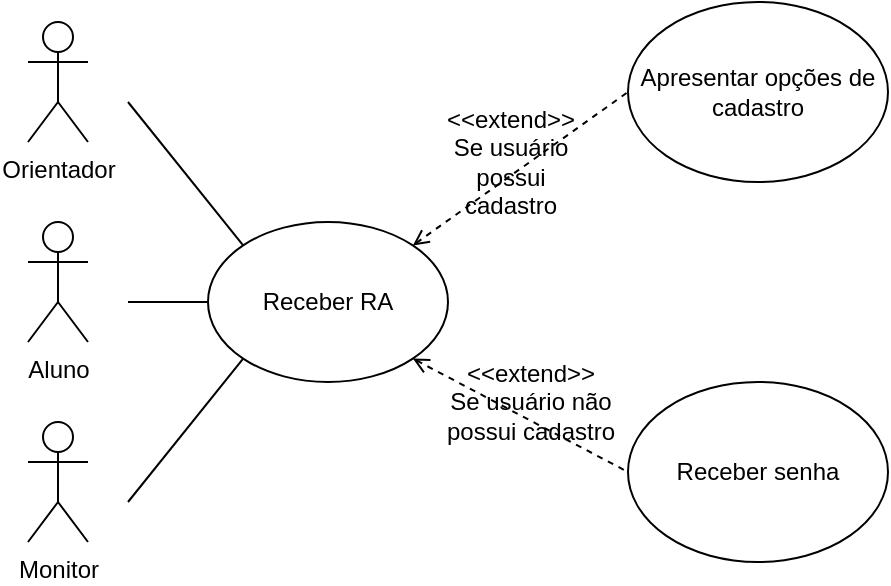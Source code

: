 <mxfile version="14.9.2" type="github"><diagram id="qWR6f2o3IF_EAkmE9tsb" name="Page-1"><mxGraphModel dx="581" dy="342" grid="1" gridSize="10" guides="1" tooltips="1" connect="1" arrows="1" fold="1" page="1" pageScale="1" pageWidth="827" pageHeight="1169" math="0" shadow="0"><root><mxCell id="0"/><mxCell id="1" parent="0"/><mxCell id="vSWSXj2G6hmYa058cpHP-1" value="Monitor&lt;br&gt;" style="shape=umlActor;verticalLabelPosition=bottom;verticalAlign=top;html=1;outlineConnect=0;fontFamily=Helvetica;" parent="1" vertex="1"><mxGeometry x="160" y="420" width="30" height="60" as="geometry"/></mxCell><mxCell id="BOtW3HyIiQYNsIQS25OM-1" value="Aluno&lt;br&gt;" style="shape=umlActor;verticalLabelPosition=bottom;verticalAlign=top;html=1;outlineConnect=0;fontFamily=Helvetica;" vertex="1" parent="1"><mxGeometry x="160" y="320" width="30" height="60" as="geometry"/></mxCell><mxCell id="BOtW3HyIiQYNsIQS25OM-2" value="Orientador&lt;br&gt;" style="shape=umlActor;verticalLabelPosition=bottom;verticalAlign=top;html=1;outlineConnect=0;" vertex="1" parent="1"><mxGeometry x="160" y="220" width="30" height="60" as="geometry"/></mxCell><mxCell id="BOtW3HyIiQYNsIQS25OM-3" value="Receber RA" style="ellipse;whiteSpace=wrap;html=1;" vertex="1" parent="1"><mxGeometry x="250" y="320" width="120" height="80" as="geometry"/></mxCell><mxCell id="BOtW3HyIiQYNsIQS25OM-5" value="" style="endArrow=none;html=1;exitX=0;exitY=0;exitDx=0;exitDy=0;" edge="1" parent="1" source="BOtW3HyIiQYNsIQS25OM-3"><mxGeometry width="50" height="50" relative="1" as="geometry"><mxPoint x="310" y="320" as="sourcePoint"/><mxPoint x="210" y="260" as="targetPoint"/></mxGeometry></mxCell><mxCell id="BOtW3HyIiQYNsIQS25OM-6" value="" style="endArrow=none;html=1;exitX=0;exitY=0.5;exitDx=0;exitDy=0;" edge="1" parent="1" source="BOtW3HyIiQYNsIQS25OM-3"><mxGeometry width="50" height="50" relative="1" as="geometry"><mxPoint x="290" y="360" as="sourcePoint"/><mxPoint x="210" y="360" as="targetPoint"/></mxGeometry></mxCell><mxCell id="BOtW3HyIiQYNsIQS25OM-7" value="" style="endArrow=none;html=1;exitX=0;exitY=1;exitDx=0;exitDy=0;" edge="1" parent="1" source="BOtW3HyIiQYNsIQS25OM-3"><mxGeometry width="50" height="50" relative="1" as="geometry"><mxPoint x="330" y="340" as="sourcePoint"/><mxPoint x="210" y="460" as="targetPoint"/></mxGeometry></mxCell><mxCell id="BOtW3HyIiQYNsIQS25OM-8" value="Apresentar&amp;nbsp;opções de cadastro" style="ellipse;whiteSpace=wrap;html=1;" vertex="1" parent="1"><mxGeometry x="460" y="210" width="130" height="90" as="geometry"/></mxCell><mxCell id="BOtW3HyIiQYNsIQS25OM-9" value="" style="endArrow=none;html=1;strokeWidth=1;entryX=0;entryY=0.5;entryDx=0;entryDy=0;dashed=1;startArrow=open;startFill=0;exitX=1;exitY=0;exitDx=0;exitDy=0;" edge="1" parent="1" source="BOtW3HyIiQYNsIQS25OM-3" target="BOtW3HyIiQYNsIQS25OM-8"><mxGeometry width="50" height="50" relative="1" as="geometry"><mxPoint x="370" y="360" as="sourcePoint"/><mxPoint x="390" y="310" as="targetPoint"/></mxGeometry></mxCell><mxCell id="BOtW3HyIiQYNsIQS25OM-11" value="&amp;lt;&amp;lt;extend&amp;gt;&amp;gt;&lt;br&gt;Se usuário possui cadastro" style="text;html=1;strokeColor=none;fillColor=none;align=center;verticalAlign=middle;whiteSpace=wrap;rounded=0;" vertex="1" parent="1"><mxGeometry x="363" y="280" width="77" height="20" as="geometry"/></mxCell><mxCell id="BOtW3HyIiQYNsIQS25OM-12" value="Receber senha" style="ellipse;whiteSpace=wrap;html=1;" vertex="1" parent="1"><mxGeometry x="460" y="400" width="130" height="90" as="geometry"/></mxCell><mxCell id="BOtW3HyIiQYNsIQS25OM-14" value="" style="endArrow=none;html=1;strokeWidth=1;entryX=0;entryY=0.5;entryDx=0;entryDy=0;dashed=1;startArrow=open;startFill=0;exitX=1;exitY=1;exitDx=0;exitDy=0;" edge="1" parent="1" source="BOtW3HyIiQYNsIQS25OM-3" target="BOtW3HyIiQYNsIQS25OM-12"><mxGeometry width="50" height="50" relative="1" as="geometry"><mxPoint x="380" y="400" as="sourcePoint"/><mxPoint x="500" y="270" as="targetPoint"/></mxGeometry></mxCell><mxCell id="BOtW3HyIiQYNsIQS25OM-15" value="&amp;lt;&amp;lt;extend&amp;gt;&amp;gt;&lt;br&gt;Se usuário não possui cadastro" style="text;html=1;strokeColor=none;fillColor=none;align=center;verticalAlign=middle;whiteSpace=wrap;rounded=0;" vertex="1" parent="1"><mxGeometry x="363" y="400" width="97" height="20" as="geometry"/></mxCell></root></mxGraphModel></diagram></mxfile>